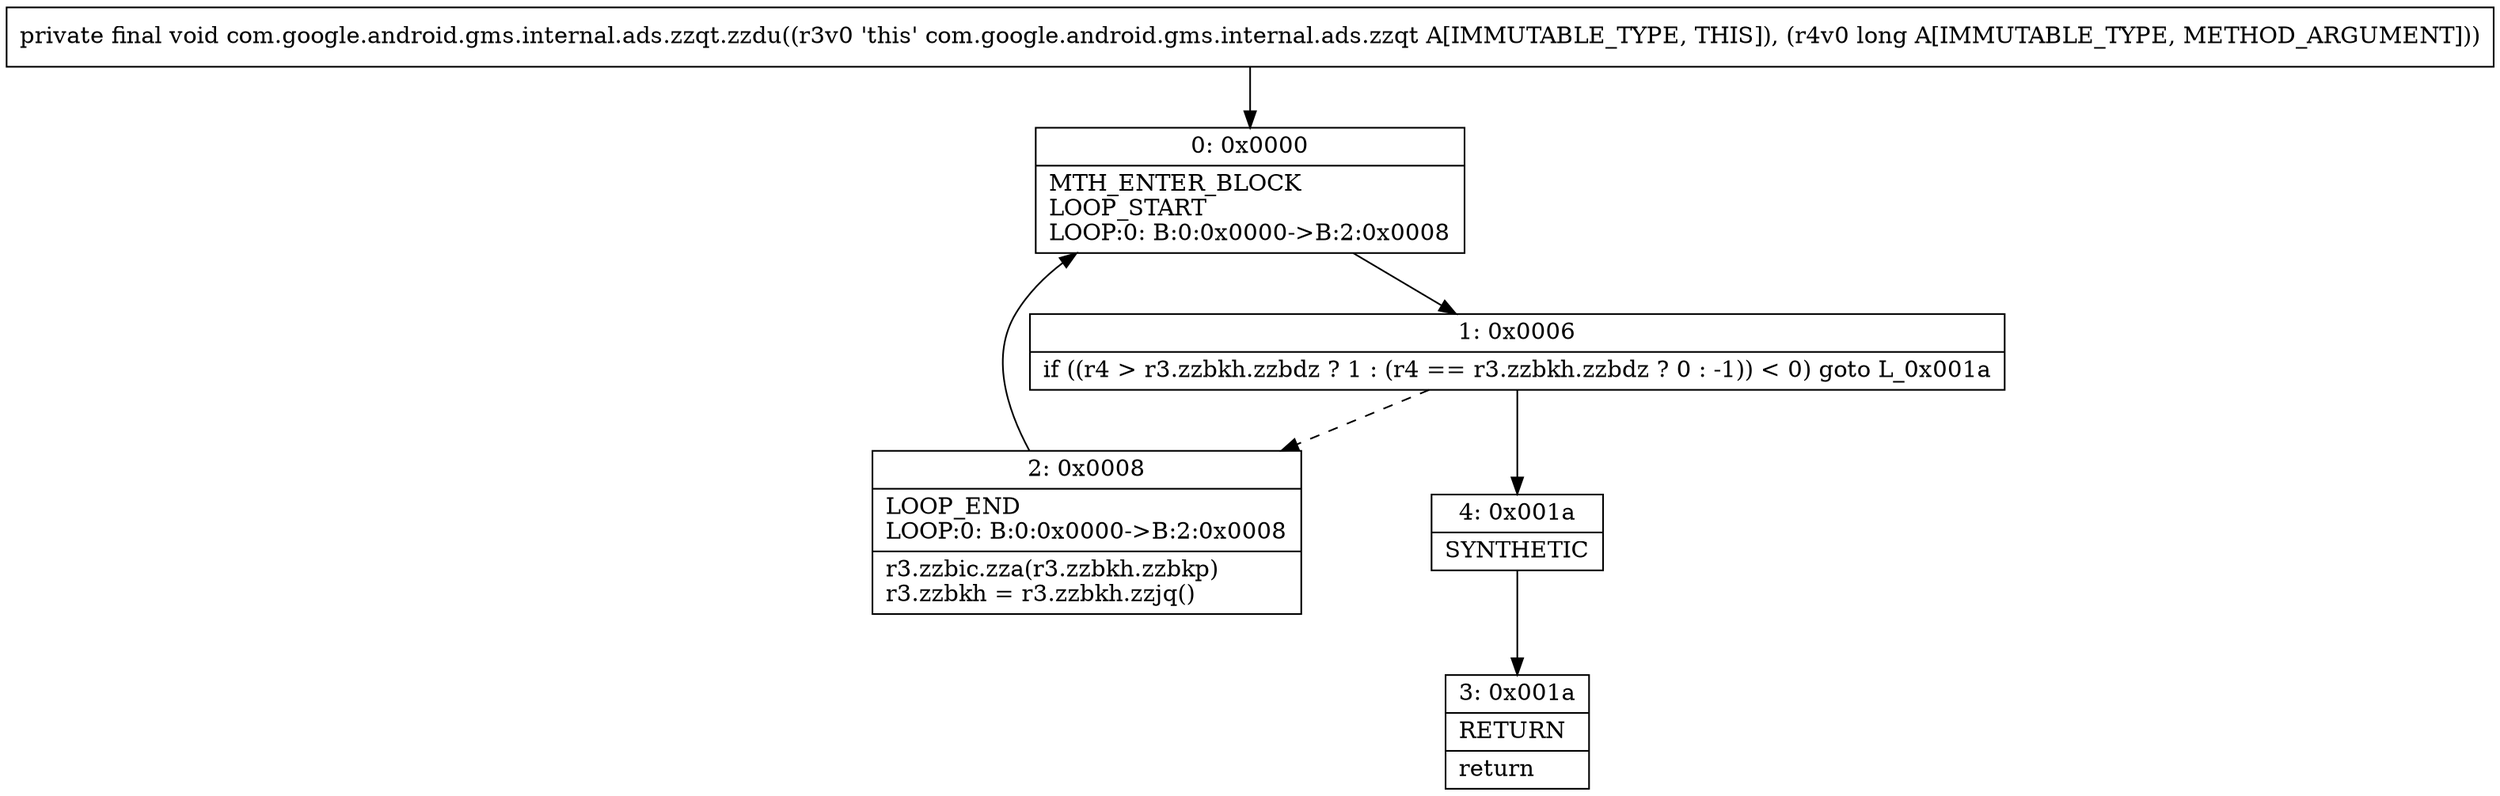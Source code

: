 digraph "CFG forcom.google.android.gms.internal.ads.zzqt.zzdu(J)V" {
Node_0 [shape=record,label="{0\:\ 0x0000|MTH_ENTER_BLOCK\lLOOP_START\lLOOP:0: B:0:0x0000\-\>B:2:0x0008\l}"];
Node_1 [shape=record,label="{1\:\ 0x0006|if ((r4 \> r3.zzbkh.zzbdz ? 1 : (r4 == r3.zzbkh.zzbdz ? 0 : \-1)) \< 0) goto L_0x001a\l}"];
Node_2 [shape=record,label="{2\:\ 0x0008|LOOP_END\lLOOP:0: B:0:0x0000\-\>B:2:0x0008\l|r3.zzbic.zza(r3.zzbkh.zzbkp)\lr3.zzbkh = r3.zzbkh.zzjq()\l}"];
Node_3 [shape=record,label="{3\:\ 0x001a|RETURN\l|return\l}"];
Node_4 [shape=record,label="{4\:\ 0x001a|SYNTHETIC\l}"];
MethodNode[shape=record,label="{private final void com.google.android.gms.internal.ads.zzqt.zzdu((r3v0 'this' com.google.android.gms.internal.ads.zzqt A[IMMUTABLE_TYPE, THIS]), (r4v0 long A[IMMUTABLE_TYPE, METHOD_ARGUMENT])) }"];
MethodNode -> Node_0;
Node_0 -> Node_1;
Node_1 -> Node_2[style=dashed];
Node_1 -> Node_4;
Node_2 -> Node_0;
Node_4 -> Node_3;
}


